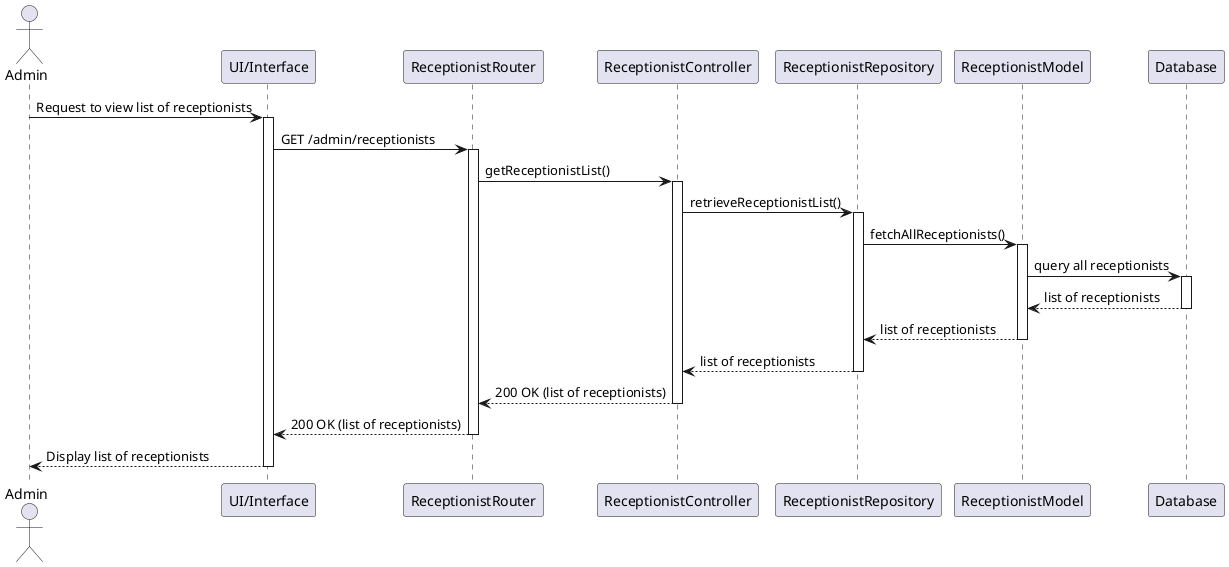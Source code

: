 @startuml
actor Admin
participant "UI/Interface" as UI
participant "ReceptionistRouter" as Router
participant "ReceptionistController" as Controller
participant "ReceptionistRepository" as Repository
participant "ReceptionistModel" as ReceptionistModel
participant "Database" as DB

Admin -> UI: Request to view list of receptionists
activate UI
UI -> Router: GET /admin/receptionists
activate Router
Router -> Controller: getReceptionistList()
activate Controller
Controller -> Repository: retrieveReceptionistList()
activate Repository

Repository -> ReceptionistModel: fetchAllReceptionists()
activate ReceptionistModel
ReceptionistModel -> DB: query all receptionists
activate DB
DB --> ReceptionistModel: list of receptionists
deactivate DB
ReceptionistModel --> Repository: list of receptionists
deactivate ReceptionistModel
Repository --> Controller: list of receptionists
deactivate Repository

Controller --> Router: 200 OK (list of receptionists)
deactivate Controller
Router --> UI: 200 OK (list of receptionists)
deactivate Router
UI --> Admin: Display list of receptionists
deactivate UI
@enduml
